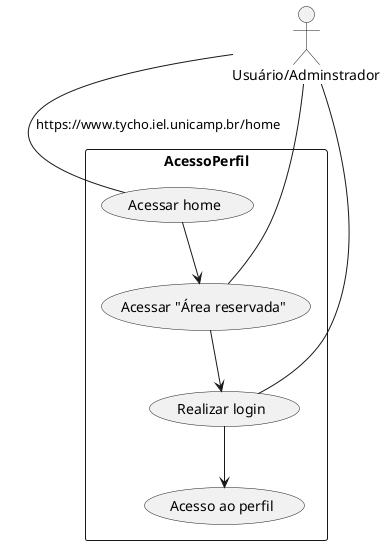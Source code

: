 @startuml "Caso de uso 00"

actor "Usuário/Adminstrador" as User 


rectangle AcessoPerfil {
    (Acessar home) --> (Acessar "Área reservada")
    (Acessar "Área reservada") --> (Realizar login)
    (Realizar login) -->  (Acesso ao perfil)
}

User -- (Acessar home): https://www.tycho.iel.unicamp.br/home
User -- (Acessar "Área reservada")
User -- (Realizar login)